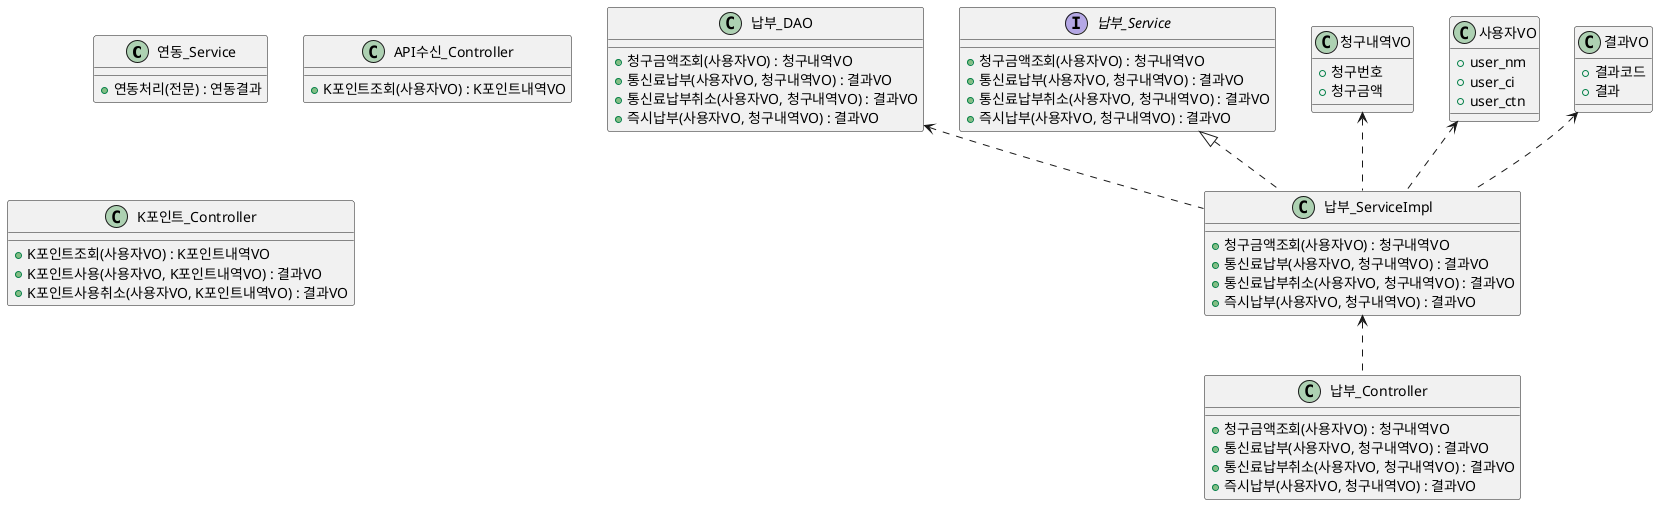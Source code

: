 @startuml

class 연동_Service {
  + 연동처리(전문) : 연동결과
}

class API수신_Controller {
  + K포인트조회(사용자VO) : K포인트내역VO
}

class K포인트_Controller {
  + K포인트조회(사용자VO) : K포인트내역VO
  + K포인트사용(사용자VO, K포인트내역VO) : 결과VO
  + K포인트사용취소(사용자VO, K포인트내역VO) : 결과VO
}

'-----------------------------------------------------------

class 납부_DAO {
  + 청구금액조회(사용자VO) : 청구내역VO
  + 통신료납부(사용자VO, 청구내역VO) : 결과VO
  + 통신료납부취소(사용자VO, 청구내역VO) : 결과VO
  + 즉시납부(사용자VO, 청구내역VO) : 결과VO
}

interface 납부_Service {
  + 청구금액조회(사용자VO) : 청구내역VO
  + 통신료납부(사용자VO, 청구내역VO) : 결과VO
  + 통신료납부취소(사용자VO, 청구내역VO) : 결과VO
  + 즉시납부(사용자VO, 청구내역VO) : 결과VO
}

class 납부_ServiceImpl {
  + 청구금액조회(사용자VO) : 청구내역VO
  + 통신료납부(사용자VO, 청구내역VO) : 결과VO
  + 통신료납부취소(사용자VO, 청구내역VO) : 결과VO
  + 즉시납부(사용자VO, 청구내역VO) : 결과VO
}

납부_Service <|.. 납부_ServiceImpl
납부_DAO <.. 납부_ServiceImpl

청구내역VO <.. 납부_ServiceImpl
사용자VO <.. 납부_ServiceImpl
결과VO <.. 납부_ServiceImpl


class 납부_Controller {
  + 청구금액조회(사용자VO) : 청구내역VO
  + 통신료납부(사용자VO, 청구내역VO) : 결과VO
  + 통신료납부취소(사용자VO, 청구내역VO) : 결과VO
  + 즉시납부(사용자VO, 청구내역VO) : 결과VO
}

납부_ServiceImpl <.. 납부_Controller

class 청구내역VO {
  + 청구번호
  + 청구금액
}
class 사용자VO {
  + user_nm
  + user_ci
  + user_ctn
}
class 결과VO {
  + 결과코드
  + 결과
}


'-----------------------------------------------------------


@enduml
